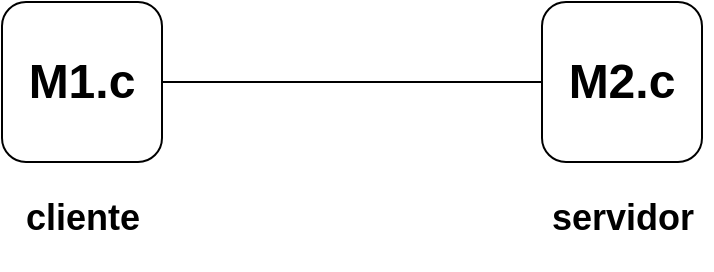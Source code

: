 <mxfile pages="3" version="11.2.4" type="device"><diagram id="gITuoUedCO6GZ98V50ee" name="Page-1"><mxGraphModel dx="1422" dy="806" grid="1" gridSize="10" guides="1" tooltips="1" connect="1" arrows="1" fold="1" page="1" pageScale="1" pageWidth="827" pageHeight="1169" math="0" shadow="0"><root><mxCell id="0"/><mxCell id="1" parent="0"/><mxCell id="vuk1elGSFE8RsYCBUp6Q-6" style="edgeStyle=orthogonalEdgeStyle;rounded=0;orthogonalLoop=1;jettySize=auto;html=1;entryX=0;entryY=0.5;entryDx=0;entryDy=0;endArrow=none;endFill=0;" parent="1" source="vuk1elGSFE8RsYCBUp6Q-2" target="vuk1elGSFE8RsYCBUp6Q-3" edge="1"><mxGeometry relative="1" as="geometry"><Array as="points"/></mxGeometry></mxCell><mxCell id="vuk1elGSFE8RsYCBUp6Q-2" value="&lt;h1&gt;M1.c&lt;/h1&gt;" style="whiteSpace=wrap;html=1;aspect=fixed;rounded=1;" parent="1" vertex="1"><mxGeometry x="120" y="270" width="80" height="80" as="geometry"/></mxCell><mxCell id="vuk1elGSFE8RsYCBUp6Q-3" value="&lt;h1&gt;M2.c&lt;/h1&gt;" style="whiteSpace=wrap;html=1;aspect=fixed;rounded=1;" parent="1" vertex="1"><mxGeometry x="390" y="270" width="80" height="80" as="geometry"/></mxCell><mxCell id="vuk1elGSFE8RsYCBUp6Q-10" value="&lt;h2&gt;cliente&lt;/h2&gt;" style="text;html=1;resizable=0;points=[];autosize=1;align=center;verticalAlign=top;spacingTop=-4;" parent="1" vertex="1"><mxGeometry x="125" y="350" width="70" height="50" as="geometry"/></mxCell><mxCell id="vuk1elGSFE8RsYCBUp6Q-11" value="&lt;h2&gt;servidor&lt;/h2&gt;" style="text;html=1;resizable=0;points=[];autosize=1;align=center;verticalAlign=top;spacingTop=-4;" parent="1" vertex="1"><mxGeometry x="385" y="350" width="90" height="50" as="geometry"/></mxCell></root></mxGraphModel></diagram><diagram id="L6AR_DIcItZ07odr-kms" name="Page-2"><mxGraphModel dx="1422" dy="806" grid="1" gridSize="10" guides="1" tooltips="1" connect="1" arrows="1" fold="1" page="1" pageScale="1" pageWidth="827" pageHeight="1169" math="0" shadow="0"><root><mxCell id="s_jZX8pbo8xsM1xkawEP-0"/><mxCell id="s_jZX8pbo8xsM1xkawEP-1" parent="s_jZX8pbo8xsM1xkawEP-0"/><mxCell id="7Y69ODHLW1iRReE939nU-1" value="&lt;h1&gt;M1.c&lt;/h1&gt;" style="whiteSpace=wrap;html=1;aspect=fixed;rounded=1;" vertex="1" parent="s_jZX8pbo8xsM1xkawEP-1"><mxGeometry x="120" y="270" width="80" height="80" as="geometry"/></mxCell><mxCell id="7Y69ODHLW1iRReE939nU-8" value="" style="edgeStyle=orthogonalEdgeStyle;orthogonalLoop=1;jettySize=auto;html=1;endArrow=none;endFill=0;curved=1;entryX=0.5;entryY=0;entryDx=0;entryDy=0;" edge="1" parent="s_jZX8pbo8xsM1xkawEP-1" source="7Y69ODHLW1iRReE939nU-5" target="7Y69ODHLW1iRReE939nU-1"><mxGeometry relative="1" as="geometry"><mxPoint x="170" y="160" as="targetPoint"/></mxGeometry></mxCell><mxCell id="7Y69ODHLW1iRReE939nU-10" value="" style="edgeStyle=orthogonalEdgeStyle;curved=1;orthogonalLoop=1;jettySize=auto;html=1;endArrow=none;endFill=0;entryX=0.5;entryY=0;entryDx=0;entryDy=0;" edge="1" parent="s_jZX8pbo8xsM1xkawEP-1" source="7Y69ODHLW1iRReE939nU-5" target="7Y69ODHLW1iRReE939nU-2"><mxGeometry relative="1" as="geometry"><mxPoint x="410" y="160" as="targetPoint"/></mxGeometry></mxCell><mxCell id="7Y69ODHLW1iRReE939nU-5" value="&lt;h1&gt;M2.h&lt;/h1&gt;" style="whiteSpace=wrap;html=1;aspect=fixed;rounded=1;" vertex="1" parent="s_jZX8pbo8xsM1xkawEP-1"><mxGeometry x="250" y="140" width="80" height="80" as="geometry"/></mxCell><mxCell id="7Y69ODHLW1iRReE939nU-2" value="&lt;h1&gt;M2.c&lt;/h1&gt;" style="whiteSpace=wrap;html=1;aspect=fixed;rounded=1;" vertex="1" parent="s_jZX8pbo8xsM1xkawEP-1"><mxGeometry x="390" y="270" width="80" height="80" as="geometry"/></mxCell><mxCell id="7Y69ODHLW1iRReE939nU-3" value="&lt;h2&gt;cliente&lt;/h2&gt;" style="text;html=1;resizable=0;points=[];autosize=1;align=center;verticalAlign=top;spacingTop=-4;" vertex="1" parent="s_jZX8pbo8xsM1xkawEP-1"><mxGeometry x="125" y="350" width="70" height="50" as="geometry"/></mxCell><mxCell id="7Y69ODHLW1iRReE939nU-4" value="&lt;h2&gt;servidor&lt;/h2&gt;" style="text;html=1;resizable=0;points=[];autosize=1;align=center;verticalAlign=top;spacingTop=-4;" vertex="1" parent="s_jZX8pbo8xsM1xkawEP-1"><mxGeometry x="385" y="350" width="90" height="50" as="geometry"/></mxCell></root></mxGraphModel></diagram><diagram id="tfUbSJoJDKw9La3kIUm3" name="Page-3"><mxGraphModel dx="1422" dy="806" grid="1" gridSize="10" guides="1" tooltips="1" connect="1" arrows="1" fold="1" page="1" pageScale="1" pageWidth="827" pageHeight="1169" math="0" shadow="0"><root><mxCell id="a82ysX1j9MbLRaPbChWF-0"/><mxCell id="a82ysX1j9MbLRaPbChWF-1" parent="a82ysX1j9MbLRaPbChWF-0"/><mxCell id="ZPOsNwQOKZ-LcGlFV4jF-13" value="" style="edgeStyle=orthogonalEdgeStyle;curved=1;orthogonalLoop=1;jettySize=auto;html=1;endArrow=classic;endFill=1;entryX=0;entryY=0.5;entryDx=0;entryDy=0;" edge="1" parent="a82ysX1j9MbLRaPbChWF-1" source="ZPOsNwQOKZ-LcGlFV4jF-9" target="ZPOsNwQOKZ-LcGlFV4jF-14"><mxGeometry relative="1" as="geometry"><mxPoint x="420" y="360" as="targetPoint"/></mxGeometry></mxCell><mxCell id="ZPOsNwQOKZ-LcGlFV4jF-9" value="&lt;h1&gt;Compilar&lt;/h1&gt;" style="rounded=1;whiteSpace=wrap;html=1;" vertex="1" parent="a82ysX1j9MbLRaPbChWF-1"><mxGeometry x="220" y="330" width="120" height="60" as="geometry"/></mxCell><mxCell id="ZPOsNwQOKZ-LcGlFV4jF-7" value="" style="edgeStyle=orthogonalEdgeStyle;curved=1;orthogonalLoop=1;jettySize=auto;html=1;endArrow=classic;endFill=1;entryX=0;entryY=0.5;entryDx=0;entryDy=0;" edge="1" parent="a82ysX1j9MbLRaPbChWF-1" source="s0G6jpPo6yt-B_9aa1On-7" target="ZPOsNwQOKZ-LcGlFV4jF-9"><mxGeometry relative="1" as="geometry"><mxPoint x="200" y="320" as="targetPoint"/></mxGeometry></mxCell><mxCell id="ZPOsNwQOKZ-LcGlFV4jF-11" value="" style="edgeStyle=orthogonalEdgeStyle;curved=1;orthogonalLoop=1;jettySize=auto;html=1;endArrow=classic;endFill=1;entryX=0;entryY=0.5;entryDx=0;entryDy=0;" edge="1" parent="a82ysX1j9MbLRaPbChWF-1" source="s0G6jpPo6yt-B_9aa1On-10" target="ZPOsNwQOKZ-LcGlFV4jF-9"><mxGeometry relative="1" as="geometry"><mxPoint x="200" y="400" as="targetPoint"/></mxGeometry></mxCell><mxCell id="s0G6jpPo6yt-B_9aa1On-7" value="&lt;h1&gt;M1.c&lt;/h1&gt;" style="whiteSpace=wrap;html=1;aspect=fixed;rounded=1;" vertex="1" parent="a82ysX1j9MbLRaPbChWF-1"><mxGeometry x="40" y="280" width="80" height="80" as="geometry"/></mxCell><mxCell id="s0G6jpPo6yt-B_9aa1On-10" value="&lt;h1&gt;M1.h&lt;/h1&gt;" style="whiteSpace=wrap;html=1;aspect=fixed;rounded=1;" vertex="1" parent="a82ysX1j9MbLRaPbChWF-1"><mxGeometry x="40" y="360" width="80" height="80" as="geometry"/></mxCell><mxCell id="ZPOsNwQOKZ-LcGlFV4jF-24" value="" style="edgeStyle=orthogonalEdgeStyle;curved=1;orthogonalLoop=1;jettySize=auto;html=1;endArrow=classic;endFill=1;entryX=0;entryY=0.5;entryDx=0;entryDy=0;" edge="1" parent="a82ysX1j9MbLRaPbChWF-1" source="ZPOsNwQOKZ-LcGlFV4jF-14" target="ZPOsNwQOKZ-LcGlFV4jF-27"><mxGeometry relative="1" as="geometry"><mxPoint x="580" y="460" as="targetPoint"/></mxGeometry></mxCell><mxCell id="ZPOsNwQOKZ-LcGlFV4jF-14" value="&lt;h2&gt;M1.obj&lt;/h2&gt;" style="whiteSpace=wrap;html=1;aspect=fixed;rounded=1;" vertex="1" parent="a82ysX1j9MbLRaPbChWF-1"><mxGeometry x="420" y="320" width="80" height="80" as="geometry"/></mxCell><mxCell id="ZPOsNwQOKZ-LcGlFV4jF-15" value="" style="edgeStyle=orthogonalEdgeStyle;curved=1;orthogonalLoop=1;jettySize=auto;html=1;endArrow=classic;endFill=1;entryX=0;entryY=0.5;entryDx=0;entryDy=0;" edge="1" parent="a82ysX1j9MbLRaPbChWF-1" source="ZPOsNwQOKZ-LcGlFV4jF-16" target="ZPOsNwQOKZ-LcGlFV4jF-21"><mxGeometry relative="1" as="geometry"><mxPoint x="420" y="560" as="targetPoint"/></mxGeometry></mxCell><mxCell id="ZPOsNwQOKZ-LcGlFV4jF-16" value="&lt;h1&gt;Compilar&lt;/h1&gt;" style="rounded=1;whiteSpace=wrap;html=1;" vertex="1" parent="a82ysX1j9MbLRaPbChWF-1"><mxGeometry x="220" y="530" width="120" height="60" as="geometry"/></mxCell><mxCell id="ZPOsNwQOKZ-LcGlFV4jF-17" value="" style="edgeStyle=orthogonalEdgeStyle;curved=1;orthogonalLoop=1;jettySize=auto;html=1;endArrow=classic;endFill=1;entryX=0;entryY=0.5;entryDx=0;entryDy=0;" edge="1" parent="a82ysX1j9MbLRaPbChWF-1" source="ZPOsNwQOKZ-LcGlFV4jF-19" target="ZPOsNwQOKZ-LcGlFV4jF-16"><mxGeometry relative="1" as="geometry"><mxPoint x="200" y="520" as="targetPoint"/></mxGeometry></mxCell><mxCell id="ZPOsNwQOKZ-LcGlFV4jF-18" value="" style="edgeStyle=orthogonalEdgeStyle;curved=1;orthogonalLoop=1;jettySize=auto;html=1;endArrow=classic;endFill=1;entryX=0;entryY=0.5;entryDx=0;entryDy=0;" edge="1" parent="a82ysX1j9MbLRaPbChWF-1" source="ZPOsNwQOKZ-LcGlFV4jF-20" target="ZPOsNwQOKZ-LcGlFV4jF-16"><mxGeometry relative="1" as="geometry"><mxPoint x="200" y="600" as="targetPoint"/></mxGeometry></mxCell><mxCell id="ZPOsNwQOKZ-LcGlFV4jF-19" value="&lt;h1&gt;M2.c&lt;/h1&gt;" style="whiteSpace=wrap;html=1;aspect=fixed;rounded=1;" vertex="1" parent="a82ysX1j9MbLRaPbChWF-1"><mxGeometry x="40" y="480" width="80" height="80" as="geometry"/></mxCell><mxCell id="xVCXDXRsrIYuONgfWQKN-1" value="" style="edgeStyle=orthogonalEdgeStyle;curved=1;orthogonalLoop=1;jettySize=auto;html=1;endArrow=classic;endFill=1;entryX=0;entryY=0.5;entryDx=0;entryDy=0;" edge="1" parent="a82ysX1j9MbLRaPbChWF-1" source="ZPOsNwQOKZ-LcGlFV4jF-20" target="ZPOsNwQOKZ-LcGlFV4jF-9"><mxGeometry relative="1" as="geometry"><mxPoint x="80" y="720" as="targetPoint"/></mxGeometry></mxCell><mxCell id="ZPOsNwQOKZ-LcGlFV4jF-20" value="&lt;h1&gt;M2.h&lt;/h1&gt;" style="whiteSpace=wrap;html=1;aspect=fixed;rounded=1;" vertex="1" parent="a82ysX1j9MbLRaPbChWF-1"><mxGeometry x="40" y="560" width="80" height="80" as="geometry"/></mxCell><mxCell id="ZPOsNwQOKZ-LcGlFV4jF-26" value="" style="edgeStyle=orthogonalEdgeStyle;curved=1;orthogonalLoop=1;jettySize=auto;html=1;endArrow=classic;endFill=1;entryX=0;entryY=0.5;entryDx=0;entryDy=0;" edge="1" parent="a82ysX1j9MbLRaPbChWF-1" source="ZPOsNwQOKZ-LcGlFV4jF-21" target="ZPOsNwQOKZ-LcGlFV4jF-27"><mxGeometry relative="1" as="geometry"><mxPoint x="580" y="460" as="targetPoint"/></mxGeometry></mxCell><mxCell id="ZPOsNwQOKZ-LcGlFV4jF-21" value="&lt;h2&gt;M2.obj&lt;/h2&gt;" style="whiteSpace=wrap;html=1;aspect=fixed;rounded=1;" vertex="1" parent="a82ysX1j9MbLRaPbChWF-1"><mxGeometry x="420" y="520" width="80" height="80" as="geometry"/></mxCell><mxCell id="ZPOsNwQOKZ-LcGlFV4jF-28" value="" style="edgeStyle=orthogonalEdgeStyle;curved=1;orthogonalLoop=1;jettySize=auto;html=1;endArrow=classic;endFill=1;" edge="1" parent="a82ysX1j9MbLRaPbChWF-1" source="ZPOsNwQOKZ-LcGlFV4jF-22" target="ZPOsNwQOKZ-LcGlFV4jF-27"><mxGeometry relative="1" as="geometry"/></mxCell><mxCell id="ZPOsNwQOKZ-LcGlFV4jF-22" value="&lt;h2&gt;Bib.lib&lt;/h2&gt;" style="whiteSpace=wrap;html=1;aspect=fixed;rounded=1;" vertex="1" parent="a82ysX1j9MbLRaPbChWF-1"><mxGeometry x="700" y="280" width="80" height="80" as="geometry"/></mxCell><mxCell id="ZPOsNwQOKZ-LcGlFV4jF-30" value="" style="edgeStyle=orthogonalEdgeStyle;curved=1;orthogonalLoop=1;jettySize=auto;html=1;endArrow=classic;endFill=1;entryX=0.5;entryY=0;entryDx=0;entryDy=0;" edge="1" parent="a82ysX1j9MbLRaPbChWF-1" source="ZPOsNwQOKZ-LcGlFV4jF-27" target="ZPOsNwQOKZ-LcGlFV4jF-31"><mxGeometry relative="1" as="geometry"><mxPoint x="740" y="570" as="targetPoint"/></mxGeometry></mxCell><mxCell id="ZPOsNwQOKZ-LcGlFV4jF-27" value="&lt;h1&gt;Linker&lt;/h1&gt;" style="rounded=1;whiteSpace=wrap;html=1;" vertex="1" parent="a82ysX1j9MbLRaPbChWF-1"><mxGeometry x="680" y="430" width="120" height="60" as="geometry"/></mxCell><mxCell id="ZPOsNwQOKZ-LcGlFV4jF-31" value="&lt;h1&gt;.exe&lt;/h1&gt;" style="whiteSpace=wrap;html=1;aspect=fixed;rounded=1;" vertex="1" parent="a82ysX1j9MbLRaPbChWF-1"><mxGeometry x="700" y="560" width="80" height="80" as="geometry"/></mxCell><mxCell id="ZPOsNwQOKZ-LcGlFV4jF-33" value="" style="edgeStyle=orthogonalEdgeStyle;curved=1;orthogonalLoop=1;jettySize=auto;html=1;endArrow=classic;endFill=1;" edge="1" parent="a82ysX1j9MbLRaPbChWF-1" source="ZPOsNwQOKZ-LcGlFV4jF-32" target="ZPOsNwQOKZ-LcGlFV4jF-31"><mxGeometry relative="1" as="geometry"/></mxCell><mxCell id="ZPOsNwQOKZ-LcGlFV4jF-32" value="&lt;h2&gt;Bib.dll&lt;/h2&gt;" style="whiteSpace=wrap;html=1;aspect=fixed;rounded=1;" vertex="1" parent="a82ysX1j9MbLRaPbChWF-1"><mxGeometry x="565" y="560" width="80" height="80" as="geometry"/></mxCell></root></mxGraphModel></diagram></mxfile>